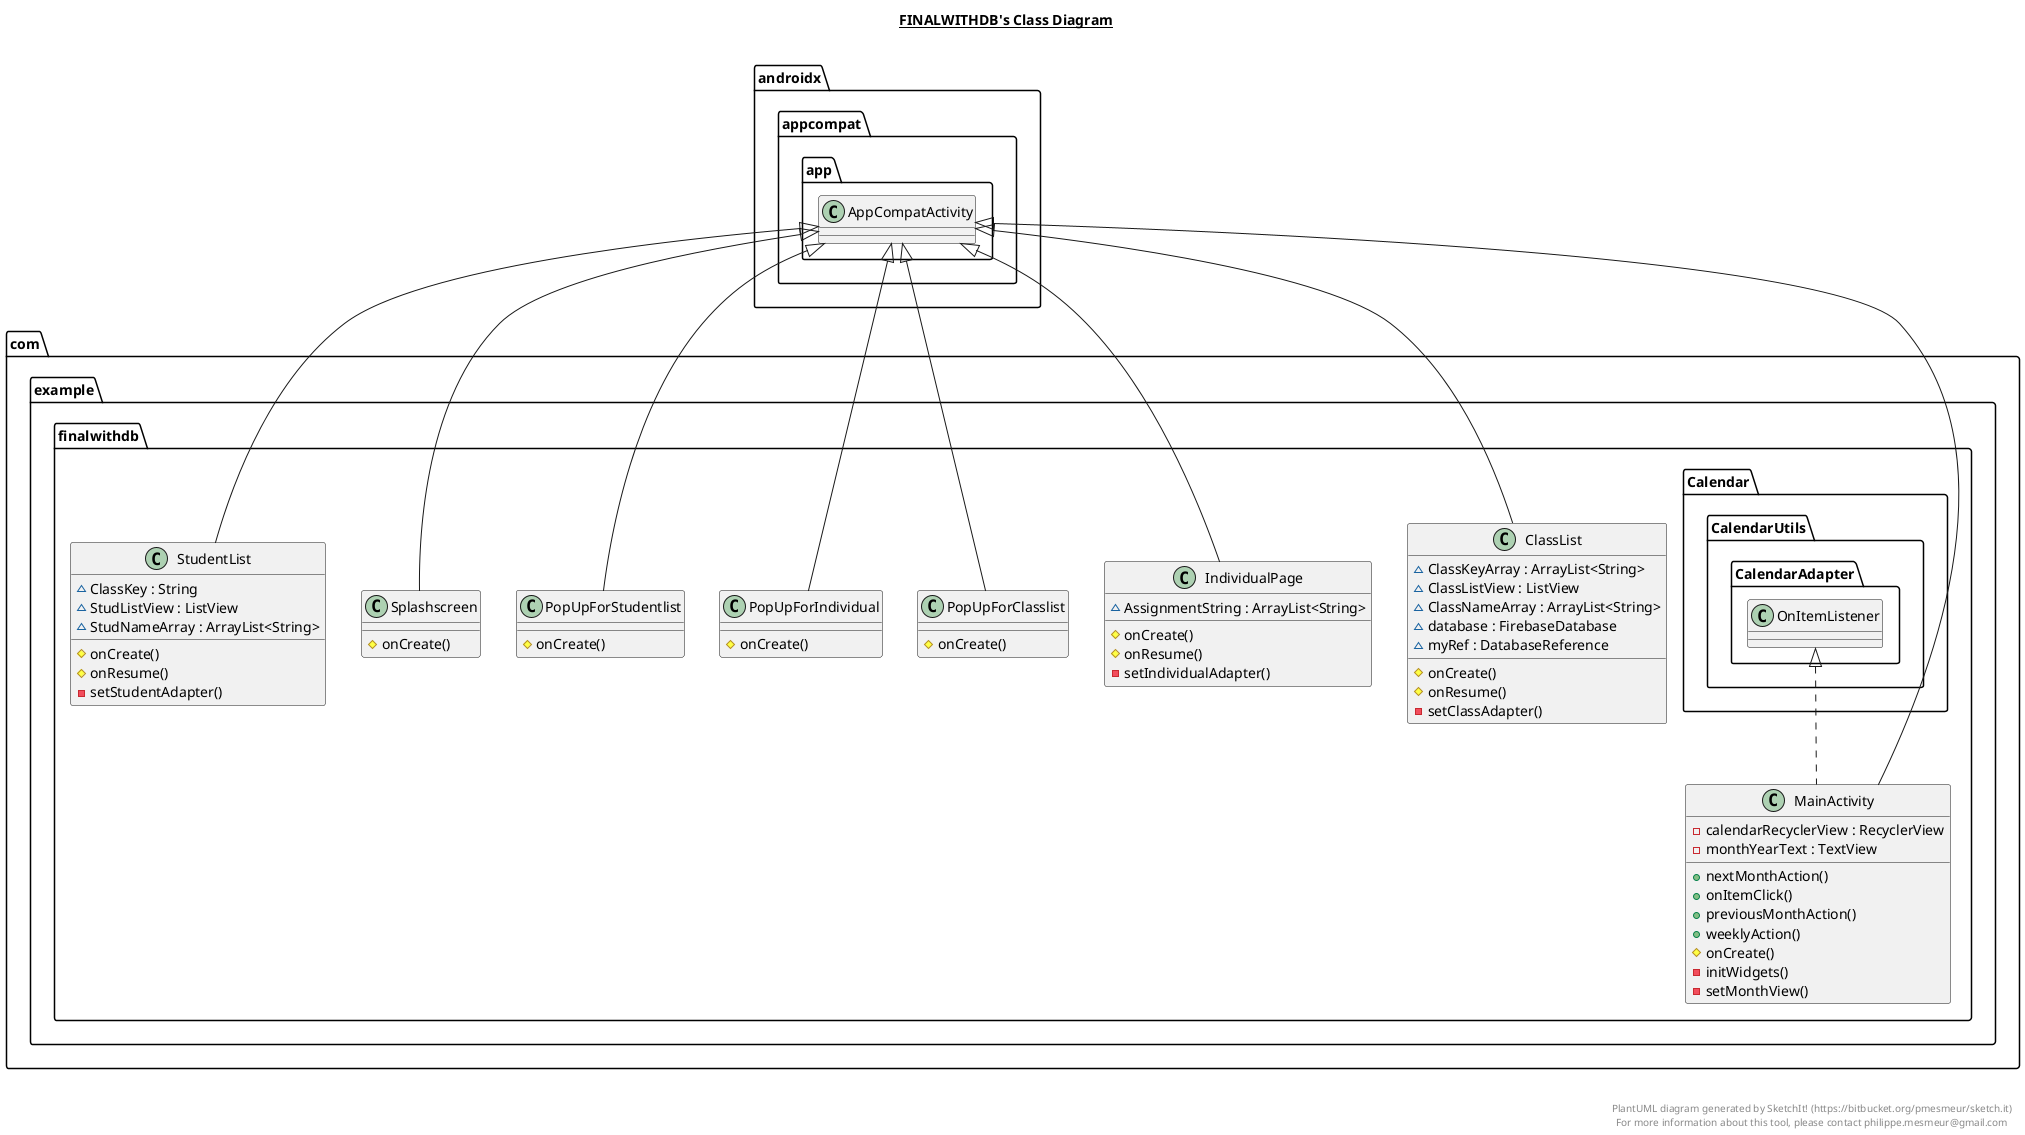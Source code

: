 @startuml

title __FINALWITHDB's Class Diagram__\n

  namespace com.example.finalwithdb {
    class com.example.finalwithdb.ClassList {
        ~ ClassKeyArray : ArrayList<String>
        ~ ClassListView : ListView
        ~ ClassNameArray : ArrayList<String>
        ~ database : FirebaseDatabase
        ~ myRef : DatabaseReference
        # onCreate()
        # onResume()
        - setClassAdapter()
    }
  }
  

  namespace com.example.finalwithdb {
    class com.example.finalwithdb.IndividualPage {
        ~ AssignmentString : ArrayList<String>
        # onCreate()
        # onResume()
        - setIndividualAdapter()
    }
  }
  

  namespace com.example.finalwithdb {
    class com.example.finalwithdb.MainActivity {
        - calendarRecyclerView : RecyclerView
        - monthYearText : TextView
        + nextMonthAction()
        + onItemClick()
        + previousMonthAction()
        + weeklyAction()
        # onCreate()
        - initWidgets()
        - setMonthView()
    }
  }
  

  namespace com.example.finalwithdb {
    class com.example.finalwithdb.PopUpForClasslist {
        # onCreate()
    }
  }
  

  namespace com.example.finalwithdb {
    class com.example.finalwithdb.PopUpForIndividual {
        # onCreate()
    }
  }
  

  namespace com.example.finalwithdb {
    class com.example.finalwithdb.PopUpForStudentlist {
        # onCreate()
    }
  }
  

  namespace com.example.finalwithdb {
    class com.example.finalwithdb.Splashscreen {
        # onCreate()
    }
  }
  

  namespace com.example.finalwithdb {
    class com.example.finalwithdb.StudentList {
        ~ ClassKey : String
        ~ StudListView : ListView
        ~ StudNameArray : ArrayList<String>
        # onCreate()
        # onResume()
        - setStudentAdapter()
    }
  }
  

  com.example.finalwithdb.ClassList -up-|> androidx.appcompat.app.AppCompatActivity
  com.example.finalwithdb.IndividualPage -up-|> androidx.appcompat.app.AppCompatActivity
  com.example.finalwithdb.MainActivity .up.|> com.example.finalwithdb.Calendar.CalendarUtils.CalendarAdapter.OnItemListener
  com.example.finalwithdb.MainActivity -up-|> androidx.appcompat.app.AppCompatActivity
  com.example.finalwithdb.PopUpForClasslist -up-|> androidx.appcompat.app.AppCompatActivity
  com.example.finalwithdb.PopUpForIndividual -up-|> androidx.appcompat.app.AppCompatActivity
  com.example.finalwithdb.PopUpForStudentlist -up-|> androidx.appcompat.app.AppCompatActivity
  com.example.finalwithdb.Splashscreen -up-|> androidx.appcompat.app.AppCompatActivity
  com.example.finalwithdb.StudentList -up-|> androidx.appcompat.app.AppCompatActivity


right footer


PlantUML diagram generated by SketchIt! (https://bitbucket.org/pmesmeur/sketch.it)
For more information about this tool, please contact philippe.mesmeur@gmail.com
endfooter

@enduml
